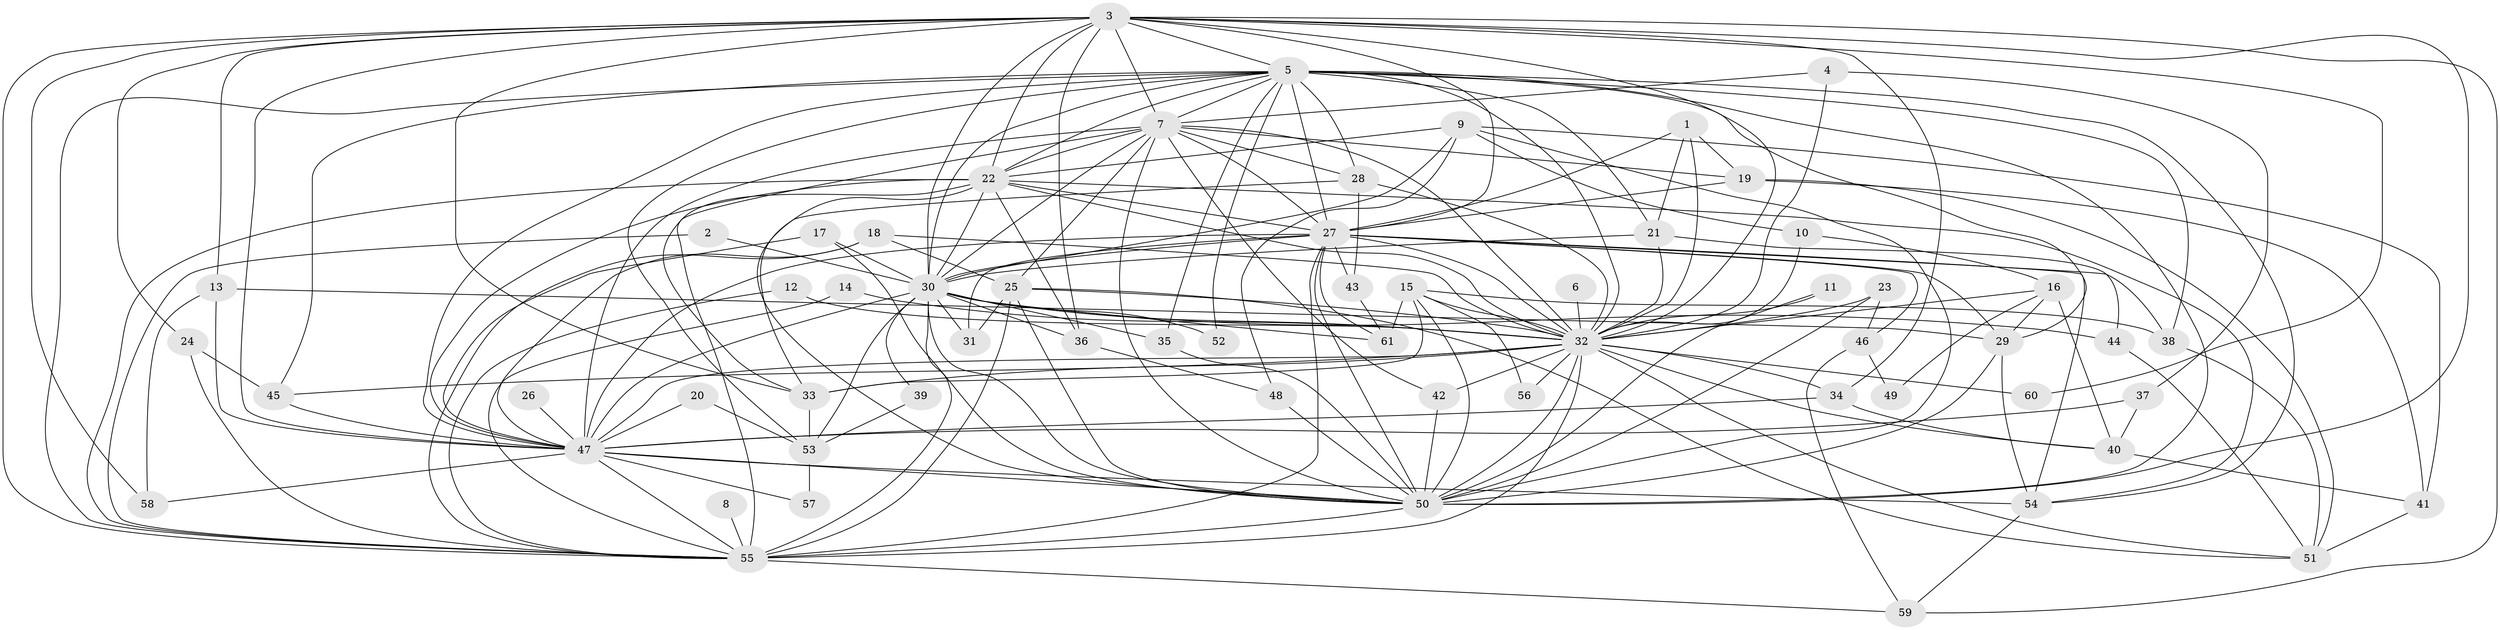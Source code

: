 // original degree distribution, {16: 0.008064516129032258, 20: 0.024193548387096774, 24: 0.008064516129032258, 26: 0.008064516129032258, 22: 0.008064516129032258, 40: 0.008064516129032258, 14: 0.008064516129032258, 21: 0.008064516129032258, 3: 0.1935483870967742, 4: 0.0967741935483871, 6: 0.03225806451612903, 7: 0.016129032258064516, 2: 0.5241935483870968, 5: 0.056451612903225805}
// Generated by graph-tools (version 1.1) at 2025/01/03/09/25 03:01:13]
// undirected, 61 vertices, 185 edges
graph export_dot {
graph [start="1"]
  node [color=gray90,style=filled];
  1;
  2;
  3;
  4;
  5;
  6;
  7;
  8;
  9;
  10;
  11;
  12;
  13;
  14;
  15;
  16;
  17;
  18;
  19;
  20;
  21;
  22;
  23;
  24;
  25;
  26;
  27;
  28;
  29;
  30;
  31;
  32;
  33;
  34;
  35;
  36;
  37;
  38;
  39;
  40;
  41;
  42;
  43;
  44;
  45;
  46;
  47;
  48;
  49;
  50;
  51;
  52;
  53;
  54;
  55;
  56;
  57;
  58;
  59;
  60;
  61;
  1 -- 19 [weight=1.0];
  1 -- 21 [weight=1.0];
  1 -- 27 [weight=1.0];
  1 -- 32 [weight=1.0];
  2 -- 30 [weight=1.0];
  2 -- 55 [weight=1.0];
  3 -- 5 [weight=1.0];
  3 -- 7 [weight=1.0];
  3 -- 13 [weight=1.0];
  3 -- 22 [weight=1.0];
  3 -- 24 [weight=1.0];
  3 -- 27 [weight=1.0];
  3 -- 30 [weight=1.0];
  3 -- 32 [weight=3.0];
  3 -- 33 [weight=2.0];
  3 -- 34 [weight=1.0];
  3 -- 36 [weight=1.0];
  3 -- 47 [weight=1.0];
  3 -- 50 [weight=1.0];
  3 -- 55 [weight=1.0];
  3 -- 58 [weight=1.0];
  3 -- 59 [weight=1.0];
  3 -- 60 [weight=1.0];
  4 -- 7 [weight=1.0];
  4 -- 32 [weight=1.0];
  4 -- 37 [weight=1.0];
  5 -- 7 [weight=1.0];
  5 -- 21 [weight=1.0];
  5 -- 22 [weight=1.0];
  5 -- 27 [weight=1.0];
  5 -- 28 [weight=2.0];
  5 -- 29 [weight=1.0];
  5 -- 30 [weight=3.0];
  5 -- 32 [weight=2.0];
  5 -- 35 [weight=1.0];
  5 -- 38 [weight=1.0];
  5 -- 45 [weight=1.0];
  5 -- 47 [weight=1.0];
  5 -- 50 [weight=2.0];
  5 -- 52 [weight=1.0];
  5 -- 53 [weight=1.0];
  5 -- 54 [weight=1.0];
  5 -- 55 [weight=1.0];
  6 -- 32 [weight=1.0];
  7 -- 19 [weight=1.0];
  7 -- 22 [weight=1.0];
  7 -- 25 [weight=2.0];
  7 -- 27 [weight=1.0];
  7 -- 28 [weight=1.0];
  7 -- 30 [weight=1.0];
  7 -- 32 [weight=2.0];
  7 -- 42 [weight=1.0];
  7 -- 47 [weight=1.0];
  7 -- 50 [weight=1.0];
  7 -- 55 [weight=2.0];
  8 -- 55 [weight=1.0];
  9 -- 10 [weight=1.0];
  9 -- 22 [weight=1.0];
  9 -- 30 [weight=1.0];
  9 -- 41 [weight=1.0];
  9 -- 48 [weight=1.0];
  9 -- 50 [weight=1.0];
  10 -- 16 [weight=1.0];
  10 -- 32 [weight=1.0];
  11 -- 32 [weight=1.0];
  11 -- 50 [weight=1.0];
  12 -- 32 [weight=1.0];
  12 -- 55 [weight=1.0];
  13 -- 29 [weight=1.0];
  13 -- 47 [weight=1.0];
  13 -- 58 [weight=1.0];
  14 -- 32 [weight=1.0];
  14 -- 55 [weight=1.0];
  15 -- 32 [weight=1.0];
  15 -- 33 [weight=1.0];
  15 -- 38 [weight=1.0];
  15 -- 50 [weight=1.0];
  15 -- 56 [weight=1.0];
  15 -- 61 [weight=1.0];
  16 -- 29 [weight=1.0];
  16 -- 32 [weight=1.0];
  16 -- 40 [weight=1.0];
  16 -- 49 [weight=1.0];
  17 -- 30 [weight=1.0];
  17 -- 47 [weight=1.0];
  17 -- 50 [weight=1.0];
  18 -- 25 [weight=1.0];
  18 -- 32 [weight=1.0];
  18 -- 47 [weight=1.0];
  18 -- 55 [weight=1.0];
  19 -- 27 [weight=1.0];
  19 -- 41 [weight=1.0];
  19 -- 51 [weight=1.0];
  20 -- 47 [weight=1.0];
  20 -- 53 [weight=1.0];
  21 -- 30 [weight=2.0];
  21 -- 32 [weight=1.0];
  21 -- 44 [weight=1.0];
  22 -- 27 [weight=2.0];
  22 -- 30 [weight=1.0];
  22 -- 32 [weight=1.0];
  22 -- 33 [weight=1.0];
  22 -- 36 [weight=1.0];
  22 -- 47 [weight=1.0];
  22 -- 50 [weight=1.0];
  22 -- 54 [weight=1.0];
  22 -- 55 [weight=1.0];
  23 -- 32 [weight=2.0];
  23 -- 46 [weight=1.0];
  23 -- 50 [weight=1.0];
  24 -- 45 [weight=1.0];
  24 -- 55 [weight=1.0];
  25 -- 31 [weight=1.0];
  25 -- 32 [weight=1.0];
  25 -- 50 [weight=1.0];
  25 -- 51 [weight=1.0];
  25 -- 55 [weight=1.0];
  26 -- 47 [weight=1.0];
  27 -- 29 [weight=1.0];
  27 -- 30 [weight=1.0];
  27 -- 31 [weight=1.0];
  27 -- 32 [weight=2.0];
  27 -- 38 [weight=1.0];
  27 -- 43 [weight=1.0];
  27 -- 46 [weight=1.0];
  27 -- 47 [weight=1.0];
  27 -- 50 [weight=1.0];
  27 -- 54 [weight=1.0];
  27 -- 55 [weight=3.0];
  27 -- 61 [weight=1.0];
  28 -- 32 [weight=1.0];
  28 -- 33 [weight=1.0];
  28 -- 43 [weight=1.0];
  29 -- 50 [weight=1.0];
  29 -- 54 [weight=1.0];
  30 -- 31 [weight=1.0];
  30 -- 32 [weight=1.0];
  30 -- 35 [weight=1.0];
  30 -- 36 [weight=1.0];
  30 -- 39 [weight=1.0];
  30 -- 44 [weight=1.0];
  30 -- 47 [weight=1.0];
  30 -- 50 [weight=1.0];
  30 -- 52 [weight=1.0];
  30 -- 53 [weight=2.0];
  30 -- 55 [weight=1.0];
  30 -- 61 [weight=1.0];
  32 -- 33 [weight=1.0];
  32 -- 34 [weight=1.0];
  32 -- 40 [weight=1.0];
  32 -- 42 [weight=1.0];
  32 -- 45 [weight=1.0];
  32 -- 47 [weight=1.0];
  32 -- 50 [weight=1.0];
  32 -- 51 [weight=1.0];
  32 -- 55 [weight=1.0];
  32 -- 56 [weight=2.0];
  32 -- 60 [weight=1.0];
  33 -- 53 [weight=1.0];
  34 -- 40 [weight=1.0];
  34 -- 47 [weight=1.0];
  35 -- 50 [weight=1.0];
  36 -- 48 [weight=1.0];
  37 -- 40 [weight=1.0];
  37 -- 47 [weight=1.0];
  38 -- 51 [weight=1.0];
  39 -- 53 [weight=1.0];
  40 -- 41 [weight=1.0];
  41 -- 51 [weight=1.0];
  42 -- 50 [weight=1.0];
  43 -- 61 [weight=1.0];
  44 -- 51 [weight=1.0];
  45 -- 47 [weight=1.0];
  46 -- 49 [weight=1.0];
  46 -- 59 [weight=1.0];
  47 -- 50 [weight=1.0];
  47 -- 54 [weight=1.0];
  47 -- 55 [weight=1.0];
  47 -- 57 [weight=1.0];
  47 -- 58 [weight=1.0];
  48 -- 50 [weight=1.0];
  50 -- 55 [weight=1.0];
  53 -- 57 [weight=1.0];
  54 -- 59 [weight=1.0];
  55 -- 59 [weight=1.0];
}
